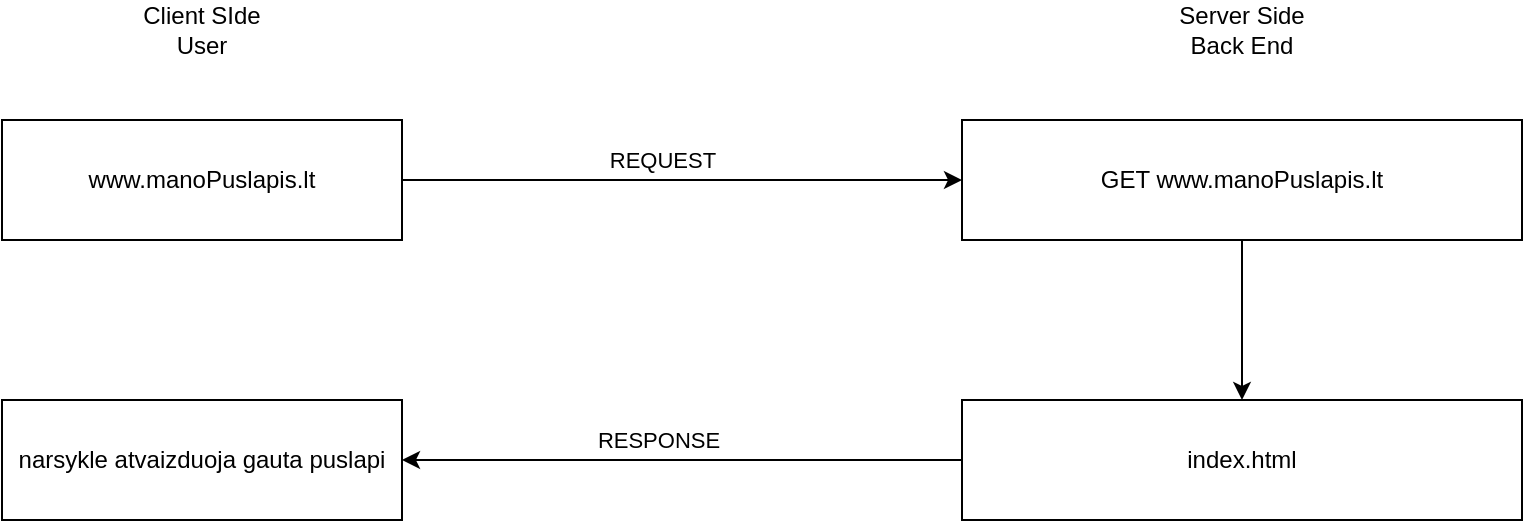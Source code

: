 <mxfile>
    <diagram id="xqrCeE4Fv_TFsDhi_Doe" name="Page-1">
        <mxGraphModel dx="1054" dy="639" grid="1" gridSize="10" guides="1" tooltips="1" connect="1" arrows="1" fold="1" page="1" pageScale="1" pageWidth="850" pageHeight="1100" math="0" shadow="0">
            <root>
                <mxCell id="0"/>
                <mxCell id="1" parent="0"/>
                <mxCell id="6" style="edgeStyle=none;html=1;entryX=0;entryY=0.5;entryDx=0;entryDy=0;" edge="1" parent="1" source="2" target="3">
                    <mxGeometry relative="1" as="geometry"/>
                </mxCell>
                <mxCell id="11" value="REQUEST" style="edgeLabel;html=1;align=center;verticalAlign=middle;resizable=0;points=[];" vertex="1" connectable="0" parent="6">
                    <mxGeometry x="-0.135" y="-2" relative="1" as="geometry">
                        <mxPoint x="9" y="-12" as="offset"/>
                    </mxGeometry>
                </mxCell>
                <mxCell id="2" value="www.manoPuslapis.lt" style="rounded=0;whiteSpace=wrap;html=1;" vertex="1" parent="1">
                    <mxGeometry x="40" y="60" width="200" height="60" as="geometry"/>
                </mxCell>
                <mxCell id="8" value="" style="edgeStyle=none;html=1;" edge="1" parent="1" source="3" target="7">
                    <mxGeometry relative="1" as="geometry"/>
                </mxCell>
                <mxCell id="3" value="GET www.manoPuslapis.lt" style="rounded=0;whiteSpace=wrap;html=1;" vertex="1" parent="1">
                    <mxGeometry x="520" y="60" width="280" height="60" as="geometry"/>
                </mxCell>
                <mxCell id="4" value="Client SIde&lt;br&gt;User" style="text;html=1;strokeColor=none;fillColor=none;align=center;verticalAlign=middle;whiteSpace=wrap;rounded=0;" vertex="1" parent="1">
                    <mxGeometry x="70" width="140" height="30" as="geometry"/>
                </mxCell>
                <mxCell id="5" value="Server Side&lt;br&gt;Back End" style="text;html=1;strokeColor=none;fillColor=none;align=center;verticalAlign=middle;whiteSpace=wrap;rounded=0;" vertex="1" parent="1">
                    <mxGeometry x="590" width="140" height="30" as="geometry"/>
                </mxCell>
                <mxCell id="9" style="edgeStyle=none;html=1;" edge="1" parent="1" source="7">
                    <mxGeometry relative="1" as="geometry">
                        <mxPoint x="240" y="230" as="targetPoint"/>
                    </mxGeometry>
                </mxCell>
                <mxCell id="12" value="RESPONSE" style="edgeLabel;html=1;align=center;verticalAlign=middle;resizable=0;points=[];" vertex="1" connectable="0" parent="9">
                    <mxGeometry x="0.085" relative="1" as="geometry">
                        <mxPoint y="-10" as="offset"/>
                    </mxGeometry>
                </mxCell>
                <mxCell id="7" value="index.html" style="rounded=0;whiteSpace=wrap;html=1;" vertex="1" parent="1">
                    <mxGeometry x="520" y="200" width="280" height="60" as="geometry"/>
                </mxCell>
                <mxCell id="10" value="narsykle atvaizduoja gauta puslapi" style="rounded=0;whiteSpace=wrap;html=1;" vertex="1" parent="1">
                    <mxGeometry x="40" y="200" width="200" height="60" as="geometry"/>
                </mxCell>
            </root>
        </mxGraphModel>
    </diagram>
</mxfile>